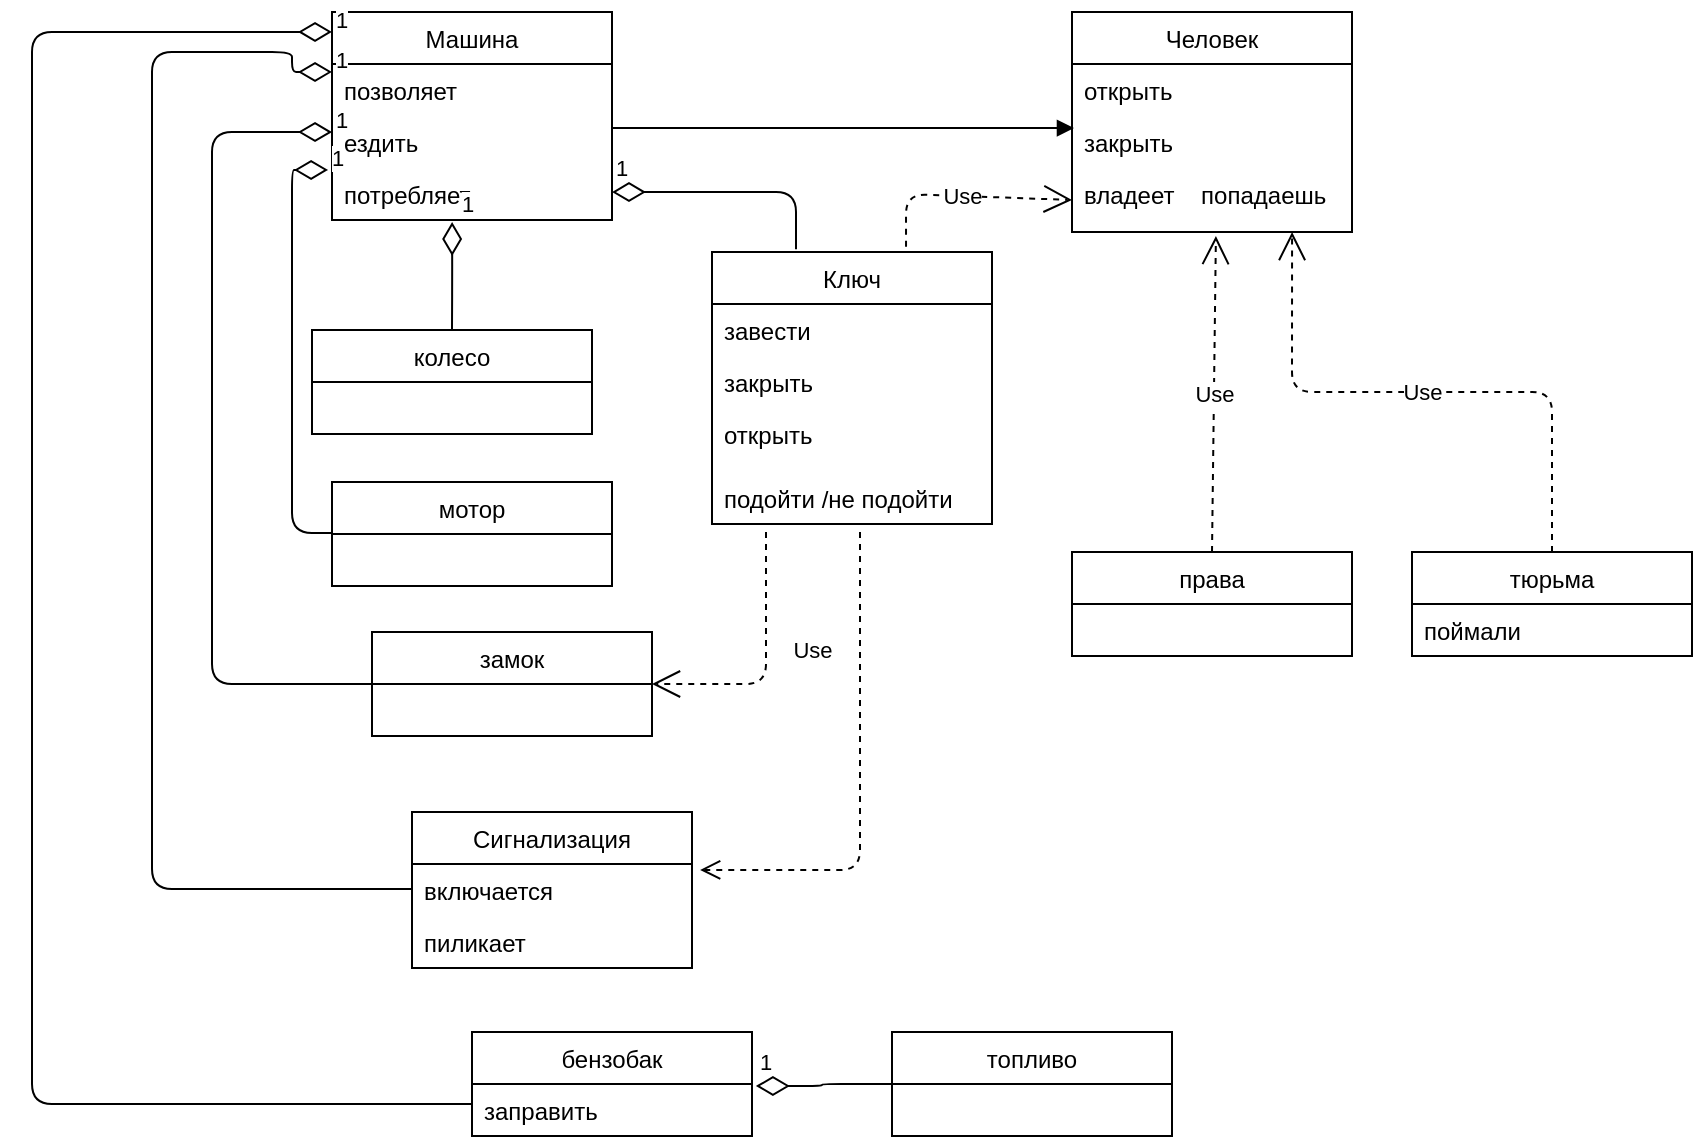 <mxfile version="12.9.4" type="device"><diagram id="C5RBs43oDa-KdzZeNtuy" name="Page-1"><mxGraphModel dx="1647" dy="453" grid="1" gridSize="10" guides="1" tooltips="1" connect="1" arrows="1" fold="1" page="1" pageScale="1" pageWidth="827" pageHeight="1169" math="0" shadow="0"><root><mxCell id="WIyWlLk6GJQsqaUBKTNV-0"/><mxCell id="WIyWlLk6GJQsqaUBKTNV-1" parent="WIyWlLk6GJQsqaUBKTNV-0"/><mxCell id="4UnYnLeQD9hhItRZnKmJ-13" value="права" style="swimlane;fontStyle=0;childLayout=stackLayout;horizontal=1;startSize=26;fillColor=none;horizontalStack=0;resizeParent=1;resizeParentMax=0;resizeLast=0;collapsible=1;marginBottom=0;" vertex="1" parent="WIyWlLk6GJQsqaUBKTNV-1"><mxGeometry x="470" y="480" width="140" height="52" as="geometry"/></mxCell><mxCell id="4UnYnLeQD9hhItRZnKmJ-5" value="Машина" style="swimlane;fontStyle=0;childLayout=stackLayout;horizontal=1;startSize=26;fillColor=none;horizontalStack=0;resizeParent=1;resizeParentMax=0;resizeLast=0;collapsible=1;marginBottom=0;" vertex="1" parent="WIyWlLk6GJQsqaUBKTNV-1"><mxGeometry x="100" y="210" width="140" height="104" as="geometry"/></mxCell><mxCell id="4UnYnLeQD9hhItRZnKmJ-7" value="позволяет" style="text;strokeColor=none;fillColor=none;align=left;verticalAlign=top;spacingLeft=4;spacingRight=4;overflow=hidden;rotatable=0;points=[[0,0.5],[1,0.5]];portConstraint=eastwest;" vertex="1" parent="4UnYnLeQD9hhItRZnKmJ-5"><mxGeometry y="26" width="140" height="26" as="geometry"/></mxCell><mxCell id="4UnYnLeQD9hhItRZnKmJ-6" value="ездить" style="text;strokeColor=none;fillColor=none;align=left;verticalAlign=top;spacingLeft=4;spacingRight=4;overflow=hidden;rotatable=0;points=[[0,0.5],[1,0.5]];portConstraint=eastwest;" vertex="1" parent="4UnYnLeQD9hhItRZnKmJ-5"><mxGeometry y="52" width="140" height="26" as="geometry"/></mxCell><mxCell id="4UnYnLeQD9hhItRZnKmJ-8" value="потребляет" style="text;strokeColor=none;fillColor=none;align=left;verticalAlign=top;spacingLeft=4;spacingRight=4;overflow=hidden;rotatable=0;points=[[0,0.5],[1,0.5]];portConstraint=eastwest;" vertex="1" parent="4UnYnLeQD9hhItRZnKmJ-5"><mxGeometry y="78" width="140" height="26" as="geometry"/></mxCell><mxCell id="4UnYnLeQD9hhItRZnKmJ-43" value="" style="html=1;verticalAlign=bottom;endArrow=block;entryX=0.007;entryY=0.231;entryDx=0;entryDy=0;entryPerimeter=0;endFill=1;" edge="1" parent="WIyWlLk6GJQsqaUBKTNV-1" target="4UnYnLeQD9hhItRZnKmJ-11"><mxGeometry width="80" relative="1" as="geometry"><mxPoint x="240" y="268" as="sourcePoint"/><mxPoint x="280" y="270" as="targetPoint"/></mxGeometry></mxCell><mxCell id="4UnYnLeQD9hhItRZnKmJ-44" value="Use" style="endArrow=open;endSize=12;dashed=1;html=1;exitX=0.5;exitY=0;exitDx=0;exitDy=0;entryX=0.786;entryY=1;entryDx=0;entryDy=0;entryPerimeter=0;" edge="1" parent="WIyWlLk6GJQsqaUBKTNV-1" source="4UnYnLeQD9hhItRZnKmJ-17" target="4UnYnLeQD9hhItRZnKmJ-12"><mxGeometry width="160" relative="1" as="geometry"><mxPoint x="350" y="340" as="sourcePoint"/><mxPoint x="510" y="340" as="targetPoint"/><Array as="points"><mxPoint x="710" y="400"/><mxPoint x="580" y="400"/></Array></mxGeometry></mxCell><mxCell id="4UnYnLeQD9hhItRZnKmJ-45" value="Use" style="endArrow=open;endSize=12;dashed=1;html=1;exitX=0.5;exitY=0;exitDx=0;exitDy=0;entryX=0.514;entryY=1.063;entryDx=0;entryDy=0;entryPerimeter=0;" edge="1" parent="WIyWlLk6GJQsqaUBKTNV-1" source="4UnYnLeQD9hhItRZnKmJ-13" target="4UnYnLeQD9hhItRZnKmJ-12"><mxGeometry width="160" relative="1" as="geometry"><mxPoint x="540" y="470" as="sourcePoint"/><mxPoint x="541" y="330" as="targetPoint"/></mxGeometry></mxCell><mxCell id="4UnYnLeQD9hhItRZnKmJ-54" value="1" style="endArrow=none;html=1;endSize=12;startArrow=diamondThin;startSize=14;startFill=0;edgeStyle=orthogonalEdgeStyle;align=left;verticalAlign=bottom;entryX=0.5;entryY=0;entryDx=0;entryDy=0;exitX=0.429;exitY=1.038;exitDx=0;exitDy=0;exitPerimeter=0;endFill=0;" edge="1" parent="WIyWlLk6GJQsqaUBKTNV-1" source="4UnYnLeQD9hhItRZnKmJ-8" target="4UnYnLeQD9hhItRZnKmJ-27"><mxGeometry x="-1" y="3" relative="1" as="geometry"><mxPoint x="160" y="320" as="sourcePoint"/><mxPoint x="220" y="350" as="targetPoint"/></mxGeometry></mxCell><mxCell id="4UnYnLeQD9hhItRZnKmJ-55" value="1" style="endArrow=none;html=1;endSize=12;startArrow=diamondThin;startSize=14;startFill=0;edgeStyle=orthogonalEdgeStyle;align=left;verticalAlign=bottom;entryX=0.3;entryY=-0.01;entryDx=0;entryDy=0;entryPerimeter=0;exitX=1;exitY=0.462;exitDx=0;exitDy=0;exitPerimeter=0;endFill=0;" edge="1" parent="WIyWlLk6GJQsqaUBKTNV-1" source="4UnYnLeQD9hhItRZnKmJ-8" target="4UnYnLeQD9hhItRZnKmJ-19"><mxGeometry x="-1" y="3" relative="1" as="geometry"><mxPoint x="250" y="300" as="sourcePoint"/><mxPoint x="360" y="300" as="targetPoint"/></mxGeometry></mxCell><mxCell id="4UnYnLeQD9hhItRZnKmJ-17" value="тюрьма" style="swimlane;fontStyle=0;childLayout=stackLayout;horizontal=1;startSize=26;fillColor=none;horizontalStack=0;resizeParent=1;resizeParentMax=0;resizeLast=0;collapsible=1;marginBottom=0;" vertex="1" parent="WIyWlLk6GJQsqaUBKTNV-1"><mxGeometry x="640" y="480" width="140" height="52" as="geometry"/></mxCell><mxCell id="4UnYnLeQD9hhItRZnKmJ-18" value="поймали" style="text;strokeColor=none;fillColor=none;align=left;verticalAlign=top;spacingLeft=4;spacingRight=4;overflow=hidden;rotatable=0;points=[[0,0.5],[1,0.5]];portConstraint=eastwest;" vertex="1" parent="4UnYnLeQD9hhItRZnKmJ-17"><mxGeometry y="26" width="140" height="26" as="geometry"/></mxCell><mxCell id="4UnYnLeQD9hhItRZnKmJ-27" value="колесо" style="swimlane;fontStyle=0;childLayout=stackLayout;horizontal=1;startSize=26;fillColor=none;horizontalStack=0;resizeParent=1;resizeParentMax=0;resizeLast=0;collapsible=1;marginBottom=0;" vertex="1" parent="WIyWlLk6GJQsqaUBKTNV-1"><mxGeometry x="90" y="369" width="140" height="52" as="geometry"/></mxCell><mxCell id="4UnYnLeQD9hhItRZnKmJ-28" value="   &#10;" style="text;strokeColor=none;fillColor=none;align=left;verticalAlign=top;spacingLeft=4;spacingRight=4;overflow=hidden;rotatable=0;points=[[0,0.5],[1,0.5]];portConstraint=eastwest;" vertex="1" parent="4UnYnLeQD9hhItRZnKmJ-27"><mxGeometry y="26" width="140" height="26" as="geometry"/></mxCell><mxCell id="4UnYnLeQD9hhItRZnKmJ-36" value="замок" style="swimlane;fontStyle=0;childLayout=stackLayout;horizontal=1;startSize=26;fillColor=none;horizontalStack=0;resizeParent=1;resizeParentMax=0;resizeLast=0;collapsible=1;marginBottom=0;" vertex="1" parent="WIyWlLk6GJQsqaUBKTNV-1"><mxGeometry x="120" y="520" width="140" height="52" as="geometry"/></mxCell><mxCell id="4UnYnLeQD9hhItRZnKmJ-37" value="   &#10;" style="text;strokeColor=none;fillColor=none;align=left;verticalAlign=top;spacingLeft=4;spacingRight=4;overflow=hidden;rotatable=0;points=[[0,0.5],[1,0.5]];portConstraint=eastwest;" vertex="1" parent="4UnYnLeQD9hhItRZnKmJ-36"><mxGeometry y="26" width="140" height="26" as="geometry"/></mxCell><mxCell id="4UnYnLeQD9hhItRZnKmJ-30" value="Сигнализация" style="swimlane;fontStyle=0;childLayout=stackLayout;horizontal=1;startSize=26;fillColor=none;horizontalStack=0;resizeParent=1;resizeParentMax=0;resizeLast=0;collapsible=1;marginBottom=0;" vertex="1" parent="WIyWlLk6GJQsqaUBKTNV-1"><mxGeometry x="140" y="610" width="140" height="78" as="geometry"/></mxCell><mxCell id="4UnYnLeQD9hhItRZnKmJ-31" value="включается" style="text;strokeColor=none;fillColor=none;align=left;verticalAlign=top;spacingLeft=4;spacingRight=4;overflow=hidden;rotatable=0;points=[[0,0.5],[1,0.5]];portConstraint=eastwest;" vertex="1" parent="4UnYnLeQD9hhItRZnKmJ-30"><mxGeometry y="26" width="140" height="26" as="geometry"/></mxCell><mxCell id="4UnYnLeQD9hhItRZnKmJ-32" value="пиликает" style="text;strokeColor=none;fillColor=none;align=left;verticalAlign=top;spacingLeft=4;spacingRight=4;overflow=hidden;rotatable=0;points=[[0,0.5],[1,0.5]];portConstraint=eastwest;" vertex="1" parent="4UnYnLeQD9hhItRZnKmJ-30"><mxGeometry y="52" width="140" height="26" as="geometry"/></mxCell><mxCell id="4UnYnLeQD9hhItRZnKmJ-23" value="бензобак" style="swimlane;fontStyle=0;childLayout=stackLayout;horizontal=1;startSize=26;fillColor=none;horizontalStack=0;resizeParent=1;resizeParentMax=0;resizeLast=0;collapsible=1;marginBottom=0;" vertex="1" parent="WIyWlLk6GJQsqaUBKTNV-1"><mxGeometry x="170" y="720" width="140" height="52" as="geometry"/></mxCell><mxCell id="4UnYnLeQD9hhItRZnKmJ-65" value="1" style="endArrow=none;html=1;endSize=12;startArrow=diamondThin;startSize=14;startFill=0;edgeStyle=orthogonalEdgeStyle;align=left;verticalAlign=bottom;exitX=1.014;exitY=0.038;exitDx=0;exitDy=0;exitPerimeter=0;endFill=0;" edge="1" parent="4UnYnLeQD9hhItRZnKmJ-23" source="4UnYnLeQD9hhItRZnKmJ-24"><mxGeometry x="-1" y="3" relative="1" as="geometry"><mxPoint x="50" y="26" as="sourcePoint"/><mxPoint x="210" y="26" as="targetPoint"/><Array as="points"><mxPoint x="175" y="26"/></Array></mxGeometry></mxCell><mxCell id="4UnYnLeQD9hhItRZnKmJ-24" value="заправить" style="text;strokeColor=none;fillColor=none;align=left;verticalAlign=top;spacingLeft=4;spacingRight=4;overflow=hidden;rotatable=0;points=[[0,0.5],[1,0.5]];portConstraint=eastwest;" vertex="1" parent="4UnYnLeQD9hhItRZnKmJ-23"><mxGeometry y="26" width="140" height="26" as="geometry"/></mxCell><mxCell id="4UnYnLeQD9hhItRZnKmJ-34" value="мотор" style="swimlane;fontStyle=0;childLayout=stackLayout;horizontal=1;startSize=26;fillColor=none;horizontalStack=0;resizeParent=1;resizeParentMax=0;resizeLast=0;collapsible=1;marginBottom=0;" vertex="1" parent="WIyWlLk6GJQsqaUBKTNV-1"><mxGeometry x="100" y="445" width="140" height="52" as="geometry"/></mxCell><mxCell id="4UnYnLeQD9hhItRZnKmJ-35" value="   &#10;" style="text;strokeColor=none;fillColor=none;align=left;verticalAlign=top;spacingLeft=4;spacingRight=4;overflow=hidden;rotatable=0;points=[[0,0.5],[1,0.5]];portConstraint=eastwest;" vertex="1" parent="4UnYnLeQD9hhItRZnKmJ-34"><mxGeometry y="26" width="140" height="26" as="geometry"/></mxCell><mxCell id="4UnYnLeQD9hhItRZnKmJ-58" value="1" style="endArrow=none;html=1;endSize=12;startArrow=diamondThin;startSize=14;startFill=0;edgeStyle=orthogonalEdgeStyle;align=left;verticalAlign=bottom;exitX=-0.014;exitY=0.038;exitDx=0;exitDy=0;exitPerimeter=0;endFill=0;" edge="1" parent="WIyWlLk6GJQsqaUBKTNV-1" source="4UnYnLeQD9hhItRZnKmJ-8"><mxGeometry x="-1" y="3" relative="1" as="geometry"><mxPoint x="-60" y="470.5" as="sourcePoint"/><mxPoint x="100" y="470.5" as="targetPoint"/><Array as="points"><mxPoint x="80" y="289"/><mxPoint x="80" y="471"/></Array></mxGeometry></mxCell><mxCell id="4UnYnLeQD9hhItRZnKmJ-59" value="1" style="endArrow=none;html=1;endSize=12;startArrow=diamondThin;startSize=14;startFill=0;edgeStyle=orthogonalEdgeStyle;align=left;verticalAlign=bottom;entryX=0;entryY=0.5;entryDx=0;entryDy=0;endFill=0;exitX=0;exitY=0.308;exitDx=0;exitDy=0;exitPerimeter=0;" edge="1" parent="WIyWlLk6GJQsqaUBKTNV-1" source="4UnYnLeQD9hhItRZnKmJ-6" target="4UnYnLeQD9hhItRZnKmJ-36"><mxGeometry x="-1" y="3" relative="1" as="geometry"><mxPoint x="90" y="270" as="sourcePoint"/><mxPoint x="40" y="545.5" as="targetPoint"/><Array as="points"><mxPoint x="40" y="270"/><mxPoint x="40" y="546"/></Array></mxGeometry></mxCell><mxCell id="4UnYnLeQD9hhItRZnKmJ-60" value="1" style="endArrow=none;html=1;endSize=12;startArrow=diamondThin;startSize=14;startFill=0;edgeStyle=orthogonalEdgeStyle;align=left;verticalAlign=bottom;exitX=0;exitY=0.154;exitDx=0;exitDy=0;exitPerimeter=0;endFill=0;" edge="1" parent="WIyWlLk6GJQsqaUBKTNV-1" source="4UnYnLeQD9hhItRZnKmJ-7"><mxGeometry x="-1" y="3" relative="1" as="geometry"><mxPoint x="20" y="230" as="sourcePoint"/><mxPoint x="140" y="648.5" as="targetPoint"/><Array as="points"><mxPoint x="80" y="240"/><mxPoint x="80" y="230"/><mxPoint x="10" y="230"/><mxPoint x="10" y="649"/></Array></mxGeometry></mxCell><mxCell id="4UnYnLeQD9hhItRZnKmJ-64" value="1" style="endArrow=none;html=1;endSize=12;startArrow=diamondThin;startSize=14;startFill=0;edgeStyle=orthogonalEdgeStyle;align=left;verticalAlign=bottom;exitX=0;exitY=0.096;exitDx=0;exitDy=0;exitPerimeter=0;endFill=0;" edge="1" parent="WIyWlLk6GJQsqaUBKTNV-1" source="4UnYnLeQD9hhItRZnKmJ-5"><mxGeometry x="-1" y="3" relative="1" as="geometry"><mxPoint x="60" y="220" as="sourcePoint"/><mxPoint x="170" y="756" as="targetPoint"/><Array as="points"><mxPoint x="-50" y="220"/><mxPoint x="-50" y="756"/></Array></mxGeometry></mxCell><mxCell id="4UnYnLeQD9hhItRZnKmJ-25" value="топливо" style="swimlane;fontStyle=0;childLayout=stackLayout;horizontal=1;startSize=26;fillColor=none;horizontalStack=0;resizeParent=1;resizeParentMax=0;resizeLast=0;collapsible=1;marginBottom=0;" vertex="1" parent="WIyWlLk6GJQsqaUBKTNV-1"><mxGeometry x="380" y="720" width="140" height="52" as="geometry"/></mxCell><mxCell id="4UnYnLeQD9hhItRZnKmJ-26" value="   &#10;" style="text;strokeColor=none;fillColor=none;align=left;verticalAlign=top;spacingLeft=4;spacingRight=4;overflow=hidden;rotatable=0;points=[[0,0.5],[1,0.5]];portConstraint=eastwest;" vertex="1" parent="4UnYnLeQD9hhItRZnKmJ-25"><mxGeometry y="26" width="140" height="26" as="geometry"/></mxCell><mxCell id="4UnYnLeQD9hhItRZnKmJ-19" value="Ключ" style="swimlane;fontStyle=0;childLayout=stackLayout;horizontal=1;startSize=26;fillColor=none;horizontalStack=0;resizeParent=1;resizeParentMax=0;resizeLast=0;collapsible=1;marginBottom=0;" vertex="1" parent="WIyWlLk6GJQsqaUBKTNV-1"><mxGeometry x="290" y="330" width="140" height="136" as="geometry"/></mxCell><mxCell id="4UnYnLeQD9hhItRZnKmJ-20" value="завести" style="text;strokeColor=none;fillColor=none;align=left;verticalAlign=top;spacingLeft=4;spacingRight=4;overflow=hidden;rotatable=0;points=[[0,0.5],[1,0.5]];portConstraint=eastwest;" vertex="1" parent="4UnYnLeQD9hhItRZnKmJ-19"><mxGeometry y="26" width="140" height="26" as="geometry"/></mxCell><mxCell id="4UnYnLeQD9hhItRZnKmJ-21" value="закрыть" style="text;strokeColor=none;fillColor=none;align=left;verticalAlign=top;spacingLeft=4;spacingRight=4;overflow=hidden;rotatable=0;points=[[0,0.5],[1,0.5]];portConstraint=eastwest;" vertex="1" parent="4UnYnLeQD9hhItRZnKmJ-19"><mxGeometry y="52" width="140" height="26" as="geometry"/></mxCell><mxCell id="4UnYnLeQD9hhItRZnKmJ-22" value="открыть" style="text;strokeColor=none;fillColor=none;align=left;verticalAlign=top;spacingLeft=4;spacingRight=4;overflow=hidden;rotatable=0;points=[[0,0.5],[1,0.5]];portConstraint=eastwest;" vertex="1" parent="4UnYnLeQD9hhItRZnKmJ-19"><mxGeometry y="78" width="140" height="32" as="geometry"/></mxCell><mxCell id="4UnYnLeQD9hhItRZnKmJ-71" value="подойти /не подойти&#10;" style="text;strokeColor=none;fillColor=none;align=left;verticalAlign=top;spacingLeft=4;spacingRight=4;overflow=hidden;rotatable=0;points=[[0,0.5],[1,0.5]];portConstraint=eastwest;" vertex="1" parent="4UnYnLeQD9hhItRZnKmJ-19"><mxGeometry y="110" width="140" height="26" as="geometry"/></mxCell><mxCell id="4UnYnLeQD9hhItRZnKmJ-67" value="Use" style="endArrow=open;endSize=12;dashed=1;html=1;exitX=0.693;exitY=-0.019;exitDx=0;exitDy=0;exitPerimeter=0;entryX=0;entryY=0.5;entryDx=0;entryDy=0;" edge="1" parent="WIyWlLk6GJQsqaUBKTNV-1" source="4UnYnLeQD9hhItRZnKmJ-19" target="4UnYnLeQD9hhItRZnKmJ-12"><mxGeometry width="160" relative="1" as="geometry"><mxPoint x="290" y="410" as="sourcePoint"/><mxPoint x="450" y="410" as="targetPoint"/><Array as="points"><mxPoint x="387" y="301"/></Array></mxGeometry></mxCell><mxCell id="4UnYnLeQD9hhItRZnKmJ-68" value="Use" style="endArrow=open;endSize=12;dashed=1;html=1;entryX=1;entryY=0.5;entryDx=0;entryDy=0;" edge="1" parent="WIyWlLk6GJQsqaUBKTNV-1" target="4UnYnLeQD9hhItRZnKmJ-36"><mxGeometry x="-0.114" y="23" width="160" relative="1" as="geometry"><mxPoint x="317" y="470" as="sourcePoint"/><mxPoint x="450" y="410" as="targetPoint"/><Array as="points"><mxPoint x="317" y="546"/></Array><mxPoint as="offset"/></mxGeometry></mxCell><mxCell id="4UnYnLeQD9hhItRZnKmJ-69" value="" style="html=1;verticalAlign=bottom;endArrow=open;dashed=1;endSize=8;entryX=1.029;entryY=0.115;entryDx=0;entryDy=0;entryPerimeter=0;" edge="1" parent="WIyWlLk6GJQsqaUBKTNV-1" target="4UnYnLeQD9hhItRZnKmJ-31"><mxGeometry relative="1" as="geometry"><mxPoint x="364" y="470" as="sourcePoint"/><mxPoint x="330" y="450" as="targetPoint"/><Array as="points"><mxPoint x="364" y="639"/></Array></mxGeometry></mxCell><mxCell id="4UnYnLeQD9hhItRZnKmJ-9" value="Человек" style="swimlane;fontStyle=0;childLayout=stackLayout;horizontal=1;startSize=26;fillColor=none;horizontalStack=0;resizeParent=1;resizeParentMax=0;resizeLast=0;collapsible=1;marginBottom=0;" vertex="1" parent="WIyWlLk6GJQsqaUBKTNV-1"><mxGeometry x="470" y="210" width="140" height="110" as="geometry"/></mxCell><mxCell id="4UnYnLeQD9hhItRZnKmJ-10" value="открыть" style="text;strokeColor=none;fillColor=none;align=left;verticalAlign=top;spacingLeft=4;spacingRight=4;overflow=hidden;rotatable=0;points=[[0,0.5],[1,0.5]];portConstraint=eastwest;" vertex="1" parent="4UnYnLeQD9hhItRZnKmJ-9"><mxGeometry y="26" width="140" height="26" as="geometry"/></mxCell><mxCell id="4UnYnLeQD9hhItRZnKmJ-11" value="закрыть" style="text;strokeColor=none;fillColor=none;align=left;verticalAlign=top;spacingLeft=4;spacingRight=4;overflow=hidden;rotatable=0;points=[[0,0.5],[1,0.5]];portConstraint=eastwest;" vertex="1" parent="4UnYnLeQD9hhItRZnKmJ-9"><mxGeometry y="52" width="140" height="26" as="geometry"/></mxCell><mxCell id="4UnYnLeQD9hhItRZnKmJ-12" value="владеет    попадаешь" style="text;strokeColor=none;fillColor=none;align=left;verticalAlign=top;spacingLeft=4;spacingRight=4;overflow=hidden;rotatable=0;points=[[0,0.5],[1,0.5]];portConstraint=eastwest;" vertex="1" parent="4UnYnLeQD9hhItRZnKmJ-9"><mxGeometry y="78" width="140" height="32" as="geometry"/></mxCell></root></mxGraphModel></diagram></mxfile>